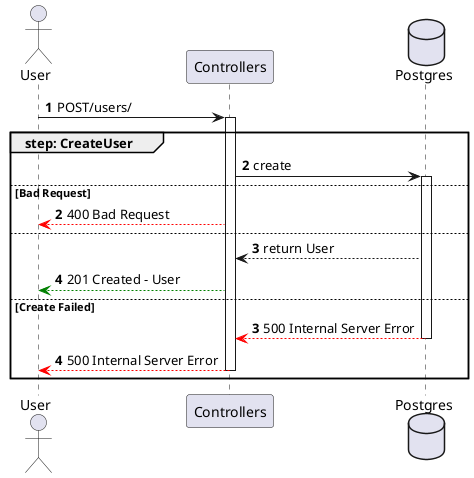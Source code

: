 @startuml createUser

actor User
participant Controllers
database Postgres

autonumber
User -> Controllers ++: POST/users/
group step: CreateUser
    Controllers -> Postgres ++: create
else Bad Request
     autonumber 2
    Controllers --[#red]> User : 400 Bad Request
else
    autonumber 3
    Postgres --> Controllers: return User
    Controllers --[#green]> User : 201 Created - User
else Create Failed
    autonumber 3
    Postgres --[#red]> Controllers --: 500 Internal Server Error
    Controllers --[#red]> User --: 500 Internal Server Error
end

@enduml
